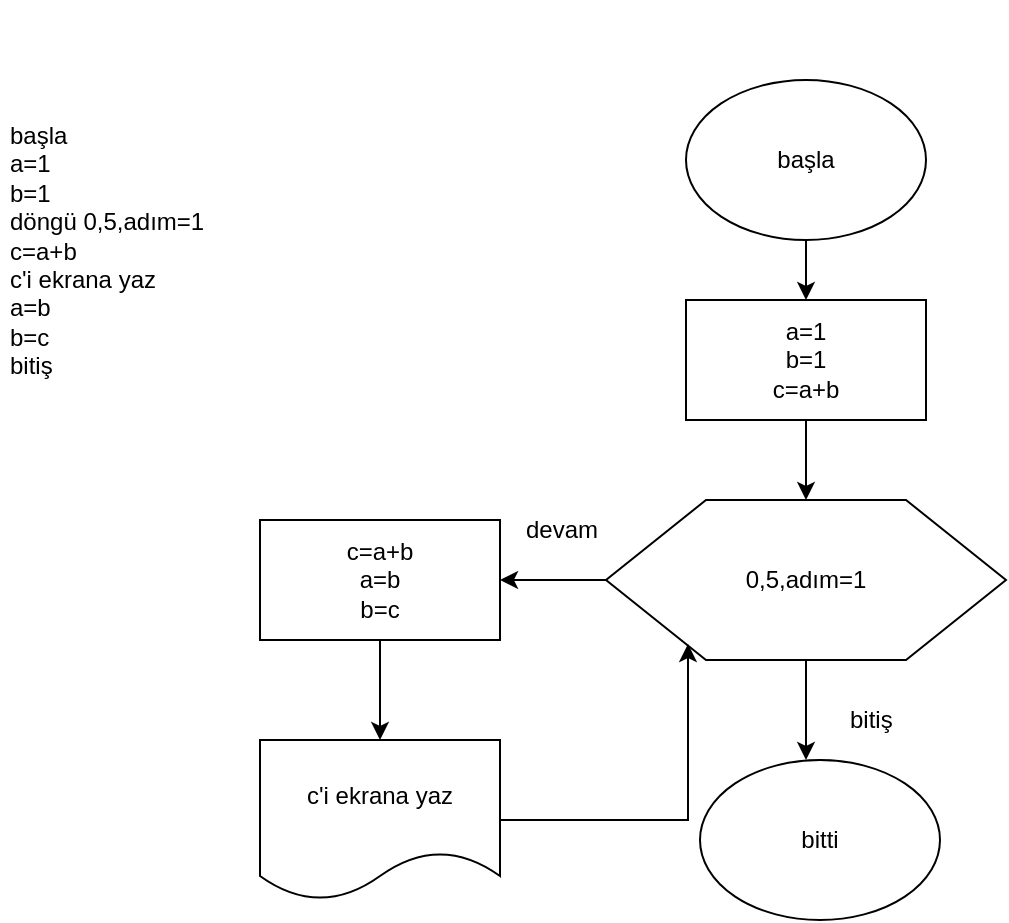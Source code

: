 <mxfile version="12.1.0" type="github" pages="1"><diagram id="8GydCmWrsu3SWGeFsomM" name="Page-1"><mxGraphModel dx="814" dy="437" grid="1" gridSize="10" guides="1" tooltips="1" connect="1" arrows="1" fold="1" page="1" pageScale="1" pageWidth="827" pageHeight="1169" math="0" shadow="0"><root><mxCell id="0"/><mxCell id="1" parent="0"/><mxCell id="ZBoo3buzCDb7yL6BK-R6-1" value="&lt;h1&gt;&lt;br&gt;&lt;/h1&gt;&lt;div&gt;başla&lt;/div&gt;&lt;div&gt;a=1&lt;/div&gt;&lt;div&gt;b=1&lt;/div&gt;&lt;div&gt;&lt;span&gt;döngü 0,5,adım=1&lt;/span&gt;&lt;br&gt;&lt;/div&gt;&lt;div&gt;c=a+b&lt;br&gt;&lt;/div&gt;&lt;div&gt;c'i ekrana yaz&lt;/div&gt;&lt;div&gt;a=b&lt;/div&gt;&lt;div&gt;b=c&lt;/div&gt;&lt;div&gt;bitiş&lt;/div&gt;&lt;div&gt;&lt;br&gt;&lt;/div&gt;&lt;div&gt;&lt;br&gt;&lt;/div&gt;&lt;div&gt;&lt;br&gt;&lt;/div&gt;" style="text;html=1;strokeColor=none;fillColor=none;spacing=5;spacingTop=-20;whiteSpace=wrap;overflow=hidden;rounded=0;" vertex="1" parent="1"><mxGeometry x="10" y="40" width="240" height="190" as="geometry"/></mxCell><mxCell id="ZBoo3buzCDb7yL6BK-R6-7" style="edgeStyle=orthogonalEdgeStyle;rounded=0;orthogonalLoop=1;jettySize=auto;html=1;exitX=0.5;exitY=1;exitDx=0;exitDy=0;" edge="1" parent="1" source="ZBoo3buzCDb7yL6BK-R6-2" target="ZBoo3buzCDb7yL6BK-R6-4"><mxGeometry relative="1" as="geometry"/></mxCell><mxCell id="ZBoo3buzCDb7yL6BK-R6-2" value="başla" style="ellipse;whiteSpace=wrap;html=1;" vertex="1" parent="1"><mxGeometry x="353" y="70" width="120" height="80" as="geometry"/></mxCell><mxCell id="ZBoo3buzCDb7yL6BK-R6-5" style="edgeStyle=orthogonalEdgeStyle;rounded=0;orthogonalLoop=1;jettySize=auto;html=1;exitX=0.5;exitY=1;exitDx=0;exitDy=0;" edge="1" parent="1" source="ZBoo3buzCDb7yL6BK-R6-4"><mxGeometry relative="1" as="geometry"><mxPoint x="413" y="280" as="targetPoint"/></mxGeometry></mxCell><mxCell id="ZBoo3buzCDb7yL6BK-R6-4" value="a=1&lt;br&gt;b=1&lt;br&gt;c=a+b" style="rounded=0;whiteSpace=wrap;html=1;" vertex="1" parent="1"><mxGeometry x="353" y="180" width="120" height="60" as="geometry"/></mxCell><mxCell id="ZBoo3buzCDb7yL6BK-R6-8" style="edgeStyle=orthogonalEdgeStyle;rounded=0;orthogonalLoop=1;jettySize=auto;html=1;" edge="1" parent="1" source="ZBoo3buzCDb7yL6BK-R6-6"><mxGeometry relative="1" as="geometry"><mxPoint x="260" y="320" as="targetPoint"/></mxGeometry></mxCell><mxCell id="ZBoo3buzCDb7yL6BK-R6-10" style="edgeStyle=orthogonalEdgeStyle;rounded=0;orthogonalLoop=1;jettySize=auto;html=1;exitX=0.5;exitY=1;exitDx=0;exitDy=0;" edge="1" parent="1" source="ZBoo3buzCDb7yL6BK-R6-6"><mxGeometry relative="1" as="geometry"><mxPoint x="413" y="410" as="targetPoint"/></mxGeometry></mxCell><mxCell id="ZBoo3buzCDb7yL6BK-R6-6" value="0,5,adım=1" style="shape=hexagon;perimeter=hexagonPerimeter2;whiteSpace=wrap;html=1;" vertex="1" parent="1"><mxGeometry x="313" y="280" width="200" height="80" as="geometry"/></mxCell><mxCell id="ZBoo3buzCDb7yL6BK-R6-9" value="devam" style="text;html=1;resizable=0;points=[];autosize=1;align=left;verticalAlign=top;spacingTop=-4;" vertex="1" parent="1"><mxGeometry x="271" y="285" width="50" height="20" as="geometry"/></mxCell><mxCell id="ZBoo3buzCDb7yL6BK-R6-11" value="bitiş" style="text;html=1;resizable=0;points=[];autosize=1;align=left;verticalAlign=top;spacingTop=-4;" vertex="1" parent="1"><mxGeometry x="433" y="380" width="40" height="20" as="geometry"/></mxCell><mxCell id="ZBoo3buzCDb7yL6BK-R6-14" style="edgeStyle=orthogonalEdgeStyle;rounded=0;orthogonalLoop=1;jettySize=auto;html=1;exitX=0.5;exitY=1;exitDx=0;exitDy=0;" edge="1" parent="1" source="ZBoo3buzCDb7yL6BK-R6-12" target="ZBoo3buzCDb7yL6BK-R6-13"><mxGeometry relative="1" as="geometry"/></mxCell><mxCell id="ZBoo3buzCDb7yL6BK-R6-12" value="c=a+b&lt;br&gt;a=b&lt;br&gt;b=c" style="rounded=0;whiteSpace=wrap;html=1;" vertex="1" parent="1"><mxGeometry x="140" y="290" width="120" height="60" as="geometry"/></mxCell><mxCell id="ZBoo3buzCDb7yL6BK-R6-15" style="edgeStyle=orthogonalEdgeStyle;rounded=0;orthogonalLoop=1;jettySize=auto;html=1;entryX=0.205;entryY=0.9;entryDx=0;entryDy=0;entryPerimeter=0;" edge="1" parent="1" source="ZBoo3buzCDb7yL6BK-R6-13" target="ZBoo3buzCDb7yL6BK-R6-6"><mxGeometry relative="1" as="geometry"/></mxCell><mxCell id="ZBoo3buzCDb7yL6BK-R6-13" value="c'i ekrana yaz" style="shape=document;whiteSpace=wrap;html=1;boundedLbl=1;" vertex="1" parent="1"><mxGeometry x="140" y="400" width="120" height="80" as="geometry"/></mxCell><mxCell id="ZBoo3buzCDb7yL6BK-R6-16" value="bitti" style="ellipse;whiteSpace=wrap;html=1;" vertex="1" parent="1"><mxGeometry x="360" y="410" width="120" height="80" as="geometry"/></mxCell></root></mxGraphModel></diagram></mxfile>